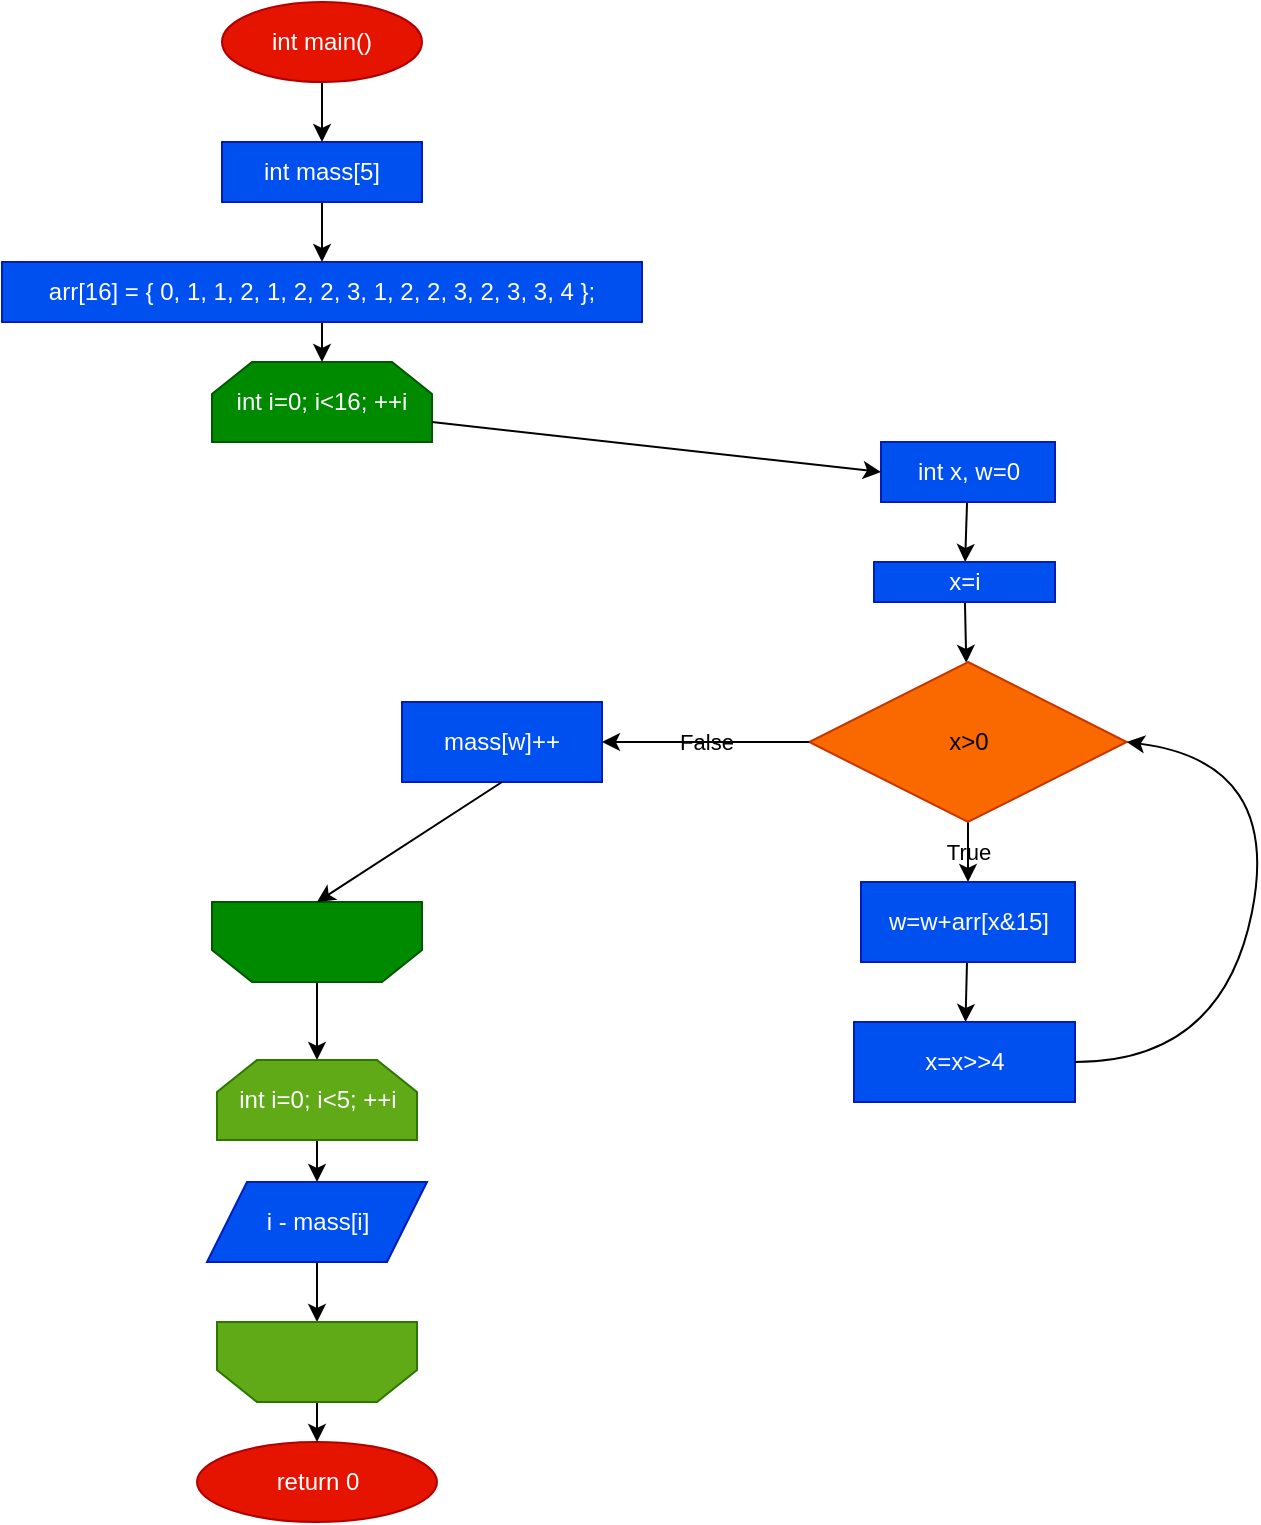 <mxfile>
    <diagram id="Gfm16NeeMSvCiT7vrSyK" name="Page-1">
        <mxGraphModel dx="1534" dy="950" grid="1" gridSize="10" guides="1" tooltips="1" connect="1" arrows="1" fold="1" page="1" pageScale="1" pageWidth="670" pageHeight="780" background="none" math="0" shadow="0">
            <root>
                <mxCell id="0"/>
                <mxCell id="1" parent="0"/>
                <mxCell id="8" value="" style="edgeStyle=none;html=1;labelBackgroundColor=none;" edge="1" parent="1" source="2" target="6">
                    <mxGeometry relative="1" as="geometry"/>
                </mxCell>
                <mxCell id="2" value="int main()" style="ellipse;whiteSpace=wrap;html=1;fillColor=#e51400;fontColor=#ffffff;strokeColor=#B20000;labelBackgroundColor=none;" vertex="1" parent="1">
                    <mxGeometry x="150" y="10" width="100" height="40" as="geometry"/>
                </mxCell>
                <mxCell id="16" value="" style="edgeStyle=none;html=1;labelBackgroundColor=none;" edge="1" parent="1" source="6" target="15">
                    <mxGeometry relative="1" as="geometry"/>
                </mxCell>
                <mxCell id="6" value="int mass[5]" style="rounded=0;whiteSpace=wrap;html=1;fillColor=#0050ef;fontColor=#ffffff;strokeColor=#001DBC;labelBackgroundColor=none;" vertex="1" parent="1">
                    <mxGeometry x="150" y="80" width="100" height="30" as="geometry"/>
                </mxCell>
                <mxCell id="12" value="int i=0; i&amp;lt;16; ++i" style="shape=loopLimit;whiteSpace=wrap;html=1;fillColor=#008a00;fontColor=#ffffff;strokeColor=#005700;labelBackgroundColor=none;" vertex="1" parent="1">
                    <mxGeometry x="145" y="190" width="110" height="40" as="geometry"/>
                </mxCell>
                <mxCell id="39" value="" style="edgeStyle=none;html=1;labelBackgroundColor=none;" edge="1" parent="1" source="14" target="38">
                    <mxGeometry relative="1" as="geometry"/>
                </mxCell>
                <mxCell id="14" value="" style="shape=loopLimit;whiteSpace=wrap;html=1;rotation=-180;fillColor=#008a00;fontColor=#ffffff;strokeColor=#005700;labelBackgroundColor=none;" vertex="1" parent="1">
                    <mxGeometry x="145" y="460" width="105" height="40" as="geometry"/>
                </mxCell>
                <mxCell id="17" value="" style="edgeStyle=none;html=1;labelBackgroundColor=none;" edge="1" parent="1" source="15" target="12">
                    <mxGeometry relative="1" as="geometry"/>
                </mxCell>
                <mxCell id="15" value="arr[16] = { 0, 1, 1, 2, 1, 2, 2, 3, 1, 2, 2, 3, 2, 3, 3, 4 };" style="rounded=0;whiteSpace=wrap;html=1;fillColor=#0050ef;fontColor=#ffffff;strokeColor=#001DBC;labelBackgroundColor=none;" vertex="1" parent="1">
                    <mxGeometry x="40" y="140" width="320" height="30" as="geometry"/>
                </mxCell>
                <mxCell id="18" value="" style="edgeStyle=none;html=1;labelBackgroundColor=none;" edge="1" parent="1" source="19" target="21">
                    <mxGeometry relative="1" as="geometry"/>
                </mxCell>
                <mxCell id="19" value="int x, w=0" style="rounded=0;whiteSpace=wrap;html=1;fillColor=#0050ef;fontColor=#ffffff;strokeColor=#001DBC;labelBackgroundColor=none;" vertex="1" parent="1">
                    <mxGeometry x="479.5" y="230" width="87" height="30" as="geometry"/>
                </mxCell>
                <mxCell id="20" value="" style="edgeStyle=none;html=1;labelBackgroundColor=none;" edge="1" parent="1" source="21" target="23">
                    <mxGeometry relative="1" as="geometry"/>
                </mxCell>
                <mxCell id="21" value="x=i" style="rounded=0;whiteSpace=wrap;html=1;fillColor=#0050ef;fontColor=#ffffff;strokeColor=#001DBC;labelBackgroundColor=none;" vertex="1" parent="1">
                    <mxGeometry x="476" y="290" width="90.5" height="20" as="geometry"/>
                </mxCell>
                <mxCell id="22" value="True" style="edgeStyle=none;html=1;labelBackgroundColor=none;" edge="1" parent="1" source="23" target="28">
                    <mxGeometry relative="1" as="geometry"/>
                </mxCell>
                <mxCell id="23" value="x&amp;gt;0" style="rhombus;whiteSpace=wrap;html=1;fillColor=#fa6800;fontColor=#000000;strokeColor=#C73500;labelBackgroundColor=none;" vertex="1" parent="1">
                    <mxGeometry x="443.62" y="340" width="158.75" height="80" as="geometry"/>
                </mxCell>
                <mxCell id="25" value="" style="endArrow=classic;html=1;exitX=0;exitY=0.5;exitDx=0;exitDy=0;entryX=1;entryY=0.5;entryDx=0;entryDy=0;labelBackgroundColor=none;" edge="1" parent="1" source="23">
                    <mxGeometry relative="1" as="geometry">
                        <mxPoint x="460" y="360" as="sourcePoint"/>
                        <mxPoint x="340" y="380" as="targetPoint"/>
                    </mxGeometry>
                </mxCell>
                <mxCell id="26" value="False" style="edgeLabel;resizable=0;html=1;align=center;verticalAlign=middle;labelBackgroundColor=none;" connectable="0" vertex="1" parent="25">
                    <mxGeometry relative="1" as="geometry"/>
                </mxCell>
                <mxCell id="27" value="" style="edgeStyle=none;html=1;labelBackgroundColor=none;" edge="1" parent="1" source="28" target="29">
                    <mxGeometry relative="1" as="geometry"/>
                </mxCell>
                <mxCell id="28" value="w=w+arr[x&amp;amp;15]" style="rounded=0;whiteSpace=wrap;html=1;fillColor=#0050ef;fontColor=#ffffff;strokeColor=#001DBC;labelBackgroundColor=none;" vertex="1" parent="1">
                    <mxGeometry x="469.5" y="450" width="107" height="40" as="geometry"/>
                </mxCell>
                <mxCell id="29" value="x=x&amp;gt;&amp;gt;4" style="rounded=0;whiteSpace=wrap;html=1;fillColor=#0050ef;fontColor=#ffffff;strokeColor=#001DBC;labelBackgroundColor=none;" vertex="1" parent="1">
                    <mxGeometry x="466" y="520" width="110.5" height="40" as="geometry"/>
                </mxCell>
                <mxCell id="30" value="" style="curved=1;endArrow=classic;html=1;entryX=1;entryY=0.5;entryDx=0;entryDy=0;exitX=1;exitY=0.5;exitDx=0;exitDy=0;labelBackgroundColor=none;" edge="1" parent="1" source="29" target="23">
                    <mxGeometry width="50" height="50" relative="1" as="geometry">
                        <mxPoint x="490" y="380" as="sourcePoint"/>
                        <mxPoint x="540" y="330" as="targetPoint"/>
                        <Array as="points">
                            <mxPoint x="650" y="540"/>
                            <mxPoint x="680" y="390"/>
                        </Array>
                    </mxGeometry>
                </mxCell>
                <mxCell id="33" value="" style="endArrow=classic;html=1;entryX=0;entryY=0.5;entryDx=0;entryDy=0;exitX=1;exitY=0.75;exitDx=0;exitDy=0;labelBackgroundColor=none;" edge="1" parent="1" source="12" target="19">
                    <mxGeometry width="50" height="50" relative="1" as="geometry">
                        <mxPoint x="360" y="400" as="sourcePoint"/>
                        <mxPoint x="410" y="350" as="targetPoint"/>
                    </mxGeometry>
                </mxCell>
                <mxCell id="35" value="mass[w]++" style="rounded=0;whiteSpace=wrap;html=1;fillColor=#0050ef;fontColor=#ffffff;strokeColor=#001DBC;labelBackgroundColor=none;" vertex="1" parent="1">
                    <mxGeometry x="240" y="360" width="100" height="40" as="geometry"/>
                </mxCell>
                <mxCell id="36" value="" style="endArrow=classic;html=1;exitX=0.5;exitY=1;exitDx=0;exitDy=0;entryX=0.5;entryY=1;entryDx=0;entryDy=0;labelBackgroundColor=none;" edge="1" parent="1" source="35" target="14">
                    <mxGeometry width="50" height="50" relative="1" as="geometry">
                        <mxPoint x="570" y="400" as="sourcePoint"/>
                        <mxPoint x="620" y="350" as="targetPoint"/>
                    </mxGeometry>
                </mxCell>
                <mxCell id="43" value="" style="edgeStyle=none;html=1;labelBackgroundColor=none;" edge="1" parent="1" source="37" target="42">
                    <mxGeometry relative="1" as="geometry"/>
                </mxCell>
                <mxCell id="37" value="i - mass[i]" style="shape=parallelogram;perimeter=parallelogramPerimeter;whiteSpace=wrap;html=1;fixedSize=1;fillColor=#0050ef;fontColor=#ffffff;strokeColor=#001DBC;labelBackgroundColor=none;" vertex="1" parent="1">
                    <mxGeometry x="142.5" y="600" width="110" height="40" as="geometry"/>
                </mxCell>
                <mxCell id="40" value="" style="edgeStyle=none;html=1;labelBackgroundColor=none;" edge="1" parent="1" source="38" target="37">
                    <mxGeometry relative="1" as="geometry"/>
                </mxCell>
                <mxCell id="38" value="int i=0; i&amp;lt;5; ++i" style="shape=loopLimit;whiteSpace=wrap;html=1;fillColor=#60a917;fontColor=#ffffff;strokeColor=#2D7600;labelBackgroundColor=none;" vertex="1" parent="1">
                    <mxGeometry x="147.5" y="539" width="100" height="40" as="geometry"/>
                </mxCell>
                <mxCell id="41" value="return 0" style="ellipse;whiteSpace=wrap;html=1;fillColor=#e51400;fontColor=#ffffff;strokeColor=#B20000;labelBackgroundColor=none;" vertex="1" parent="1">
                    <mxGeometry x="137.5" y="730" width="120" height="40" as="geometry"/>
                </mxCell>
                <mxCell id="44" value="" style="edgeStyle=none;html=1;labelBackgroundColor=none;" edge="1" parent="1" source="42" target="41">
                    <mxGeometry relative="1" as="geometry"/>
                </mxCell>
                <mxCell id="42" value="" style="shape=loopLimit;whiteSpace=wrap;html=1;rotation=-180;fillColor=#60a917;fontColor=#ffffff;strokeColor=#2D7600;labelBackgroundColor=none;" vertex="1" parent="1">
                    <mxGeometry x="147.5" y="670" width="100" height="40" as="geometry"/>
                </mxCell>
            </root>
        </mxGraphModel>
    </diagram>
</mxfile>